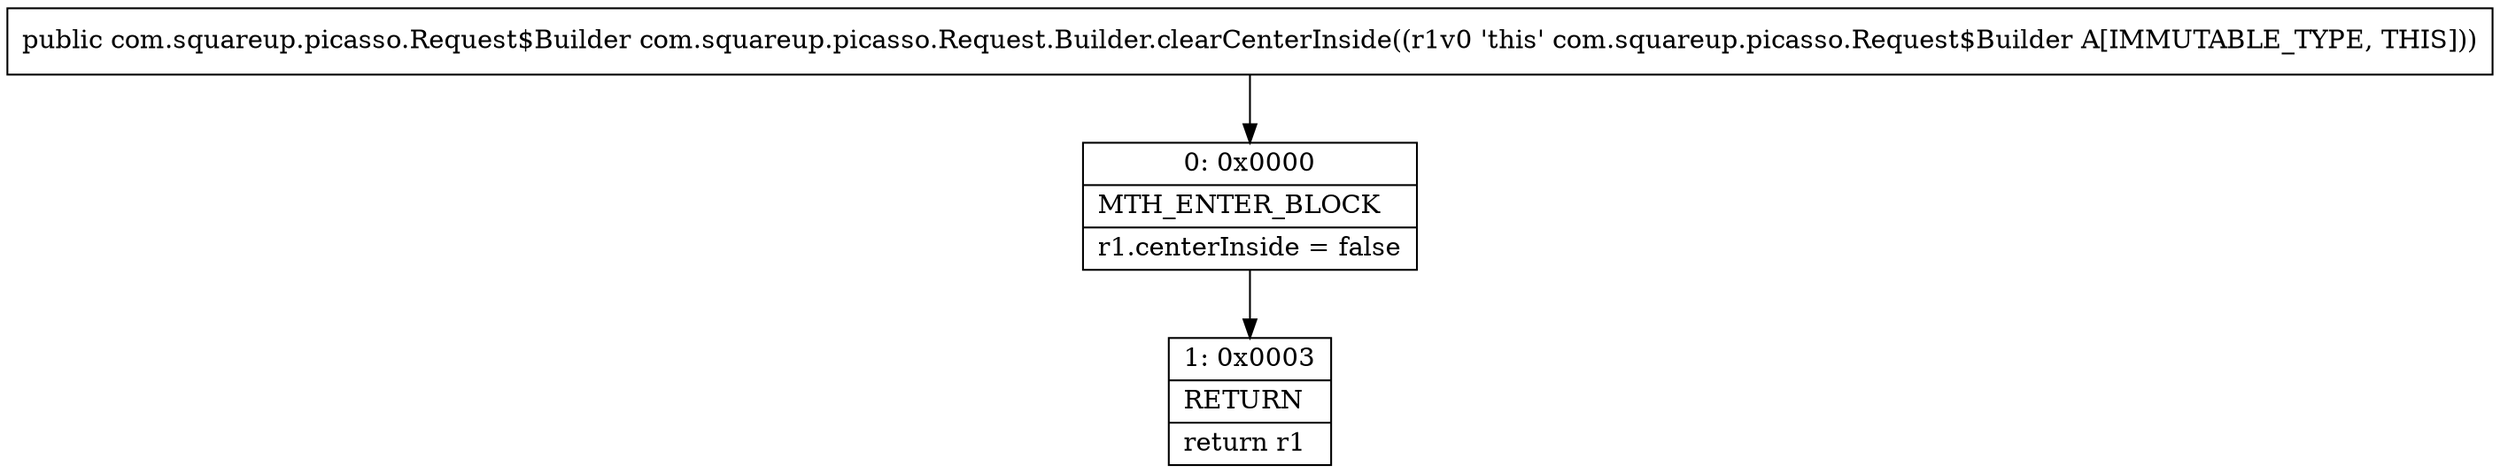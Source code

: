 digraph "CFG forcom.squareup.picasso.Request.Builder.clearCenterInside()Lcom\/squareup\/picasso\/Request$Builder;" {
Node_0 [shape=record,label="{0\:\ 0x0000|MTH_ENTER_BLOCK\l|r1.centerInside = false\l}"];
Node_1 [shape=record,label="{1\:\ 0x0003|RETURN\l|return r1\l}"];
MethodNode[shape=record,label="{public com.squareup.picasso.Request$Builder com.squareup.picasso.Request.Builder.clearCenterInside((r1v0 'this' com.squareup.picasso.Request$Builder A[IMMUTABLE_TYPE, THIS])) }"];
MethodNode -> Node_0;
Node_0 -> Node_1;
}

